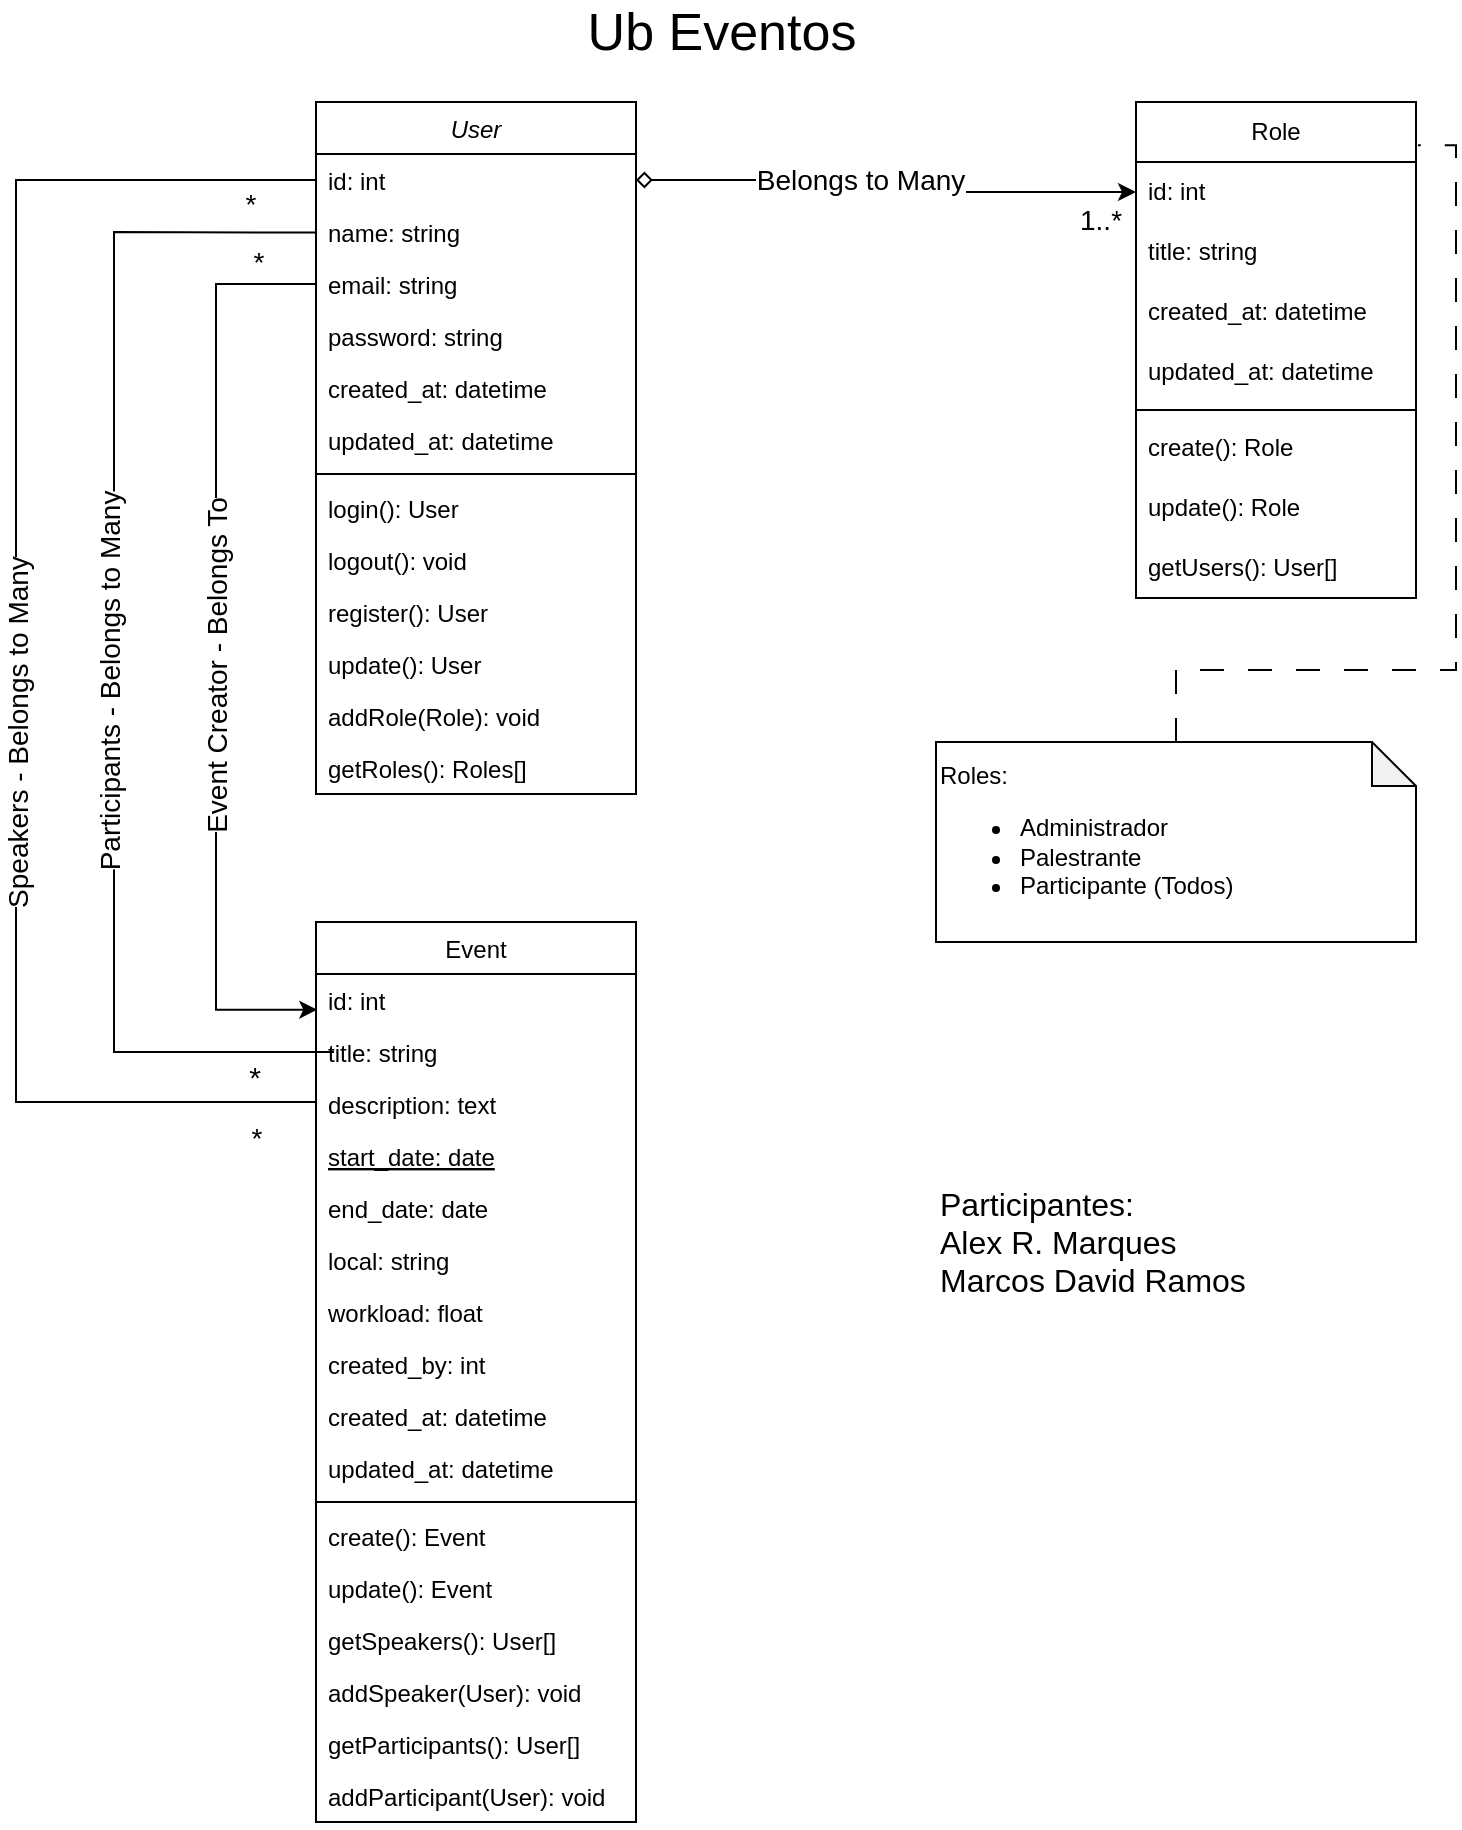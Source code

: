<mxfile version="24.6.4" type="device">
  <diagram id="C5RBs43oDa-KdzZeNtuy" name="Page-1">
    <mxGraphModel dx="1448" dy="986" grid="1" gridSize="10" guides="1" tooltips="1" connect="1" arrows="1" fold="1" page="1" pageScale="1" pageWidth="827" pageHeight="1169" math="0" shadow="0">
      <root>
        <mxCell id="WIyWlLk6GJQsqaUBKTNV-0" />
        <mxCell id="WIyWlLk6GJQsqaUBKTNV-1" parent="WIyWlLk6GJQsqaUBKTNV-0" />
        <mxCell id="zkfFHV4jXpPFQw0GAbJ--0" value="User" style="swimlane;fontStyle=2;align=center;verticalAlign=top;childLayout=stackLayout;horizontal=1;startSize=26;horizontalStack=0;resizeParent=1;resizeLast=0;collapsible=1;marginBottom=0;rounded=0;shadow=0;strokeWidth=1;" parent="WIyWlLk6GJQsqaUBKTNV-1" vertex="1">
          <mxGeometry x="210" y="70" width="160" height="346" as="geometry">
            <mxRectangle x="230" y="140" width="160" height="26" as="alternateBounds" />
          </mxGeometry>
        </mxCell>
        <mxCell id="zkfFHV4jXpPFQw0GAbJ--1" value="id: int" style="text;align=left;verticalAlign=top;spacingLeft=4;spacingRight=4;overflow=hidden;rotatable=0;points=[[0,0.5],[1,0.5]];portConstraint=eastwest;" parent="zkfFHV4jXpPFQw0GAbJ--0" vertex="1">
          <mxGeometry y="26" width="160" height="26" as="geometry" />
        </mxCell>
        <mxCell id="hptrF-8l9fAdyd81blXY-13" value="name: string" style="text;align=left;verticalAlign=top;spacingLeft=4;spacingRight=4;overflow=hidden;rotatable=0;points=[[0,0.5],[1,0.5]];portConstraint=eastwest;" parent="zkfFHV4jXpPFQw0GAbJ--0" vertex="1">
          <mxGeometry y="52" width="160" height="26" as="geometry" />
        </mxCell>
        <mxCell id="zkfFHV4jXpPFQw0GAbJ--2" value="email: string" style="text;align=left;verticalAlign=top;spacingLeft=4;spacingRight=4;overflow=hidden;rotatable=0;points=[[0,0.5],[1,0.5]];portConstraint=eastwest;rounded=0;shadow=0;html=0;" parent="zkfFHV4jXpPFQw0GAbJ--0" vertex="1">
          <mxGeometry y="78" width="160" height="26" as="geometry" />
        </mxCell>
        <mxCell id="zkfFHV4jXpPFQw0GAbJ--3" value="password: string" style="text;align=left;verticalAlign=top;spacingLeft=4;spacingRight=4;overflow=hidden;rotatable=0;points=[[0,0.5],[1,0.5]];portConstraint=eastwest;rounded=0;shadow=0;html=0;" parent="zkfFHV4jXpPFQw0GAbJ--0" vertex="1">
          <mxGeometry y="104" width="160" height="26" as="geometry" />
        </mxCell>
        <mxCell id="hptrF-8l9fAdyd81blXY-8" value="created_at: datetime" style="text;align=left;verticalAlign=top;spacingLeft=4;spacingRight=4;overflow=hidden;rotatable=0;points=[[0,0.5],[1,0.5]];portConstraint=eastwest;rounded=0;shadow=0;html=0;" parent="zkfFHV4jXpPFQw0GAbJ--0" vertex="1">
          <mxGeometry y="130" width="160" height="26" as="geometry" />
        </mxCell>
        <mxCell id="hptrF-8l9fAdyd81blXY-9" value="updated_at: datetime" style="text;align=left;verticalAlign=top;spacingLeft=4;spacingRight=4;overflow=hidden;rotatable=0;points=[[0,0.5],[1,0.5]];portConstraint=eastwest;rounded=0;shadow=0;html=0;" parent="zkfFHV4jXpPFQw0GAbJ--0" vertex="1">
          <mxGeometry y="156" width="160" height="26" as="geometry" />
        </mxCell>
        <mxCell id="AK9RqALLPh9BvOPKqEPe-2" value="" style="line;strokeWidth=1;fillColor=none;align=left;verticalAlign=middle;spacingTop=-1;spacingLeft=3;spacingRight=3;rotatable=0;labelPosition=right;points=[];portConstraint=eastwest;strokeColor=inherit;" vertex="1" parent="zkfFHV4jXpPFQw0GAbJ--0">
          <mxGeometry y="182" width="160" height="8" as="geometry" />
        </mxCell>
        <mxCell id="AK9RqALLPh9BvOPKqEPe-16" value="login(): User" style="text;align=left;verticalAlign=top;spacingLeft=4;spacingRight=4;overflow=hidden;rotatable=0;points=[[0,0.5],[1,0.5]];portConstraint=eastwest;rounded=0;shadow=0;html=0;" vertex="1" parent="zkfFHV4jXpPFQw0GAbJ--0">
          <mxGeometry y="190" width="160" height="26" as="geometry" />
        </mxCell>
        <mxCell id="AK9RqALLPh9BvOPKqEPe-17" value="logout(): void" style="text;align=left;verticalAlign=top;spacingLeft=4;spacingRight=4;overflow=hidden;rotatable=0;points=[[0,0.5],[1,0.5]];portConstraint=eastwest;rounded=0;shadow=0;html=0;" vertex="1" parent="zkfFHV4jXpPFQw0GAbJ--0">
          <mxGeometry y="216" width="160" height="26" as="geometry" />
        </mxCell>
        <mxCell id="AK9RqALLPh9BvOPKqEPe-18" value="register(): User" style="text;align=left;verticalAlign=top;spacingLeft=4;spacingRight=4;overflow=hidden;rotatable=0;points=[[0,0.5],[1,0.5]];portConstraint=eastwest;rounded=0;shadow=0;html=0;" vertex="1" parent="zkfFHV4jXpPFQw0GAbJ--0">
          <mxGeometry y="242" width="160" height="26" as="geometry" />
        </mxCell>
        <mxCell id="AK9RqALLPh9BvOPKqEPe-26" value="update(): User" style="text;align=left;verticalAlign=top;spacingLeft=4;spacingRight=4;overflow=hidden;rotatable=0;points=[[0,0.5],[1,0.5]];portConstraint=eastwest;rounded=0;shadow=0;html=0;" vertex="1" parent="zkfFHV4jXpPFQw0GAbJ--0">
          <mxGeometry y="268" width="160" height="26" as="geometry" />
        </mxCell>
        <mxCell id="AK9RqALLPh9BvOPKqEPe-22" value="addRole(Role): void" style="text;align=left;verticalAlign=top;spacingLeft=4;spacingRight=4;overflow=hidden;rotatable=0;points=[[0,0.5],[1,0.5]];portConstraint=eastwest;rounded=0;shadow=0;html=0;" vertex="1" parent="zkfFHV4jXpPFQw0GAbJ--0">
          <mxGeometry y="294" width="160" height="26" as="geometry" />
        </mxCell>
        <mxCell id="AK9RqALLPh9BvOPKqEPe-28" value="getRoles(): Roles[]" style="text;align=left;verticalAlign=top;spacingLeft=4;spacingRight=4;overflow=hidden;rotatable=0;points=[[0,0.5],[1,0.5]];portConstraint=eastwest;rounded=0;shadow=0;html=0;" vertex="1" parent="zkfFHV4jXpPFQw0GAbJ--0">
          <mxGeometry y="320" width="160" height="26" as="geometry" />
        </mxCell>
        <mxCell id="zkfFHV4jXpPFQw0GAbJ--6" value="Event" style="swimlane;fontStyle=0;align=center;verticalAlign=top;childLayout=stackLayout;horizontal=1;startSize=26;horizontalStack=0;resizeParent=1;resizeLast=0;collapsible=1;marginBottom=0;rounded=0;shadow=0;strokeWidth=1;" parent="WIyWlLk6GJQsqaUBKTNV-1" vertex="1">
          <mxGeometry x="210" y="480" width="160" height="450" as="geometry">
            <mxRectangle x="130" y="380" width="160" height="26" as="alternateBounds" />
          </mxGeometry>
        </mxCell>
        <mxCell id="hptrF-8l9fAdyd81blXY-14" value="id: int" style="text;align=left;verticalAlign=top;spacingLeft=4;spacingRight=4;overflow=hidden;rotatable=0;points=[[0,0.5],[1,0.5]];portConstraint=eastwest;" parent="zkfFHV4jXpPFQw0GAbJ--6" vertex="1">
          <mxGeometry y="26" width="160" height="26" as="geometry" />
        </mxCell>
        <mxCell id="zkfFHV4jXpPFQw0GAbJ--7" value="title: string" style="text;align=left;verticalAlign=top;spacingLeft=4;spacingRight=4;overflow=hidden;rotatable=0;points=[[0,0.5],[1,0.5]];portConstraint=eastwest;" parent="zkfFHV4jXpPFQw0GAbJ--6" vertex="1">
          <mxGeometry y="52" width="160" height="26" as="geometry" />
        </mxCell>
        <mxCell id="zkfFHV4jXpPFQw0GAbJ--8" value="description: text" style="text;align=left;verticalAlign=top;spacingLeft=4;spacingRight=4;overflow=hidden;rotatable=0;points=[[0,0.5],[1,0.5]];portConstraint=eastwest;rounded=0;shadow=0;html=0;" parent="zkfFHV4jXpPFQw0GAbJ--6" vertex="1">
          <mxGeometry y="78" width="160" height="26" as="geometry" />
        </mxCell>
        <mxCell id="zkfFHV4jXpPFQw0GAbJ--10" value="start_date: date" style="text;align=left;verticalAlign=top;spacingLeft=4;spacingRight=4;overflow=hidden;rotatable=0;points=[[0,0.5],[1,0.5]];portConstraint=eastwest;fontStyle=4" parent="zkfFHV4jXpPFQw0GAbJ--6" vertex="1">
          <mxGeometry y="104" width="160" height="26" as="geometry" />
        </mxCell>
        <mxCell id="zkfFHV4jXpPFQw0GAbJ--11" value="end_date: date" style="text;align=left;verticalAlign=top;spacingLeft=4;spacingRight=4;overflow=hidden;rotatable=0;points=[[0,0.5],[1,0.5]];portConstraint=eastwest;" parent="zkfFHV4jXpPFQw0GAbJ--6" vertex="1">
          <mxGeometry y="130" width="160" height="26" as="geometry" />
        </mxCell>
        <mxCell id="hptrF-8l9fAdyd81blXY-1" value="local: string" style="text;align=left;verticalAlign=top;spacingLeft=4;spacingRight=4;overflow=hidden;rotatable=0;points=[[0,0.5],[1,0.5]];portConstraint=eastwest;" parent="zkfFHV4jXpPFQw0GAbJ--6" vertex="1">
          <mxGeometry y="156" width="160" height="26" as="geometry" />
        </mxCell>
        <mxCell id="hptrF-8l9fAdyd81blXY-2" value="workload: float" style="text;align=left;verticalAlign=top;spacingLeft=4;spacingRight=4;overflow=hidden;rotatable=0;points=[[0,0.5],[1,0.5]];portConstraint=eastwest;" parent="zkfFHV4jXpPFQw0GAbJ--6" vertex="1">
          <mxGeometry y="182" width="160" height="26" as="geometry" />
        </mxCell>
        <mxCell id="hptrF-8l9fAdyd81blXY-12" value="created_by: int" style="text;align=left;verticalAlign=top;spacingLeft=4;spacingRight=4;overflow=hidden;rotatable=0;points=[[0,0.5],[1,0.5]];portConstraint=eastwest;" parent="zkfFHV4jXpPFQw0GAbJ--6" vertex="1">
          <mxGeometry y="208" width="160" height="26" as="geometry" />
        </mxCell>
        <mxCell id="hptrF-8l9fAdyd81blXY-10" value="created_at: datetime" style="text;align=left;verticalAlign=top;spacingLeft=4;spacingRight=4;overflow=hidden;rotatable=0;points=[[0,0.5],[1,0.5]];portConstraint=eastwest;" parent="zkfFHV4jXpPFQw0GAbJ--6" vertex="1">
          <mxGeometry y="234" width="160" height="26" as="geometry" />
        </mxCell>
        <mxCell id="hptrF-8l9fAdyd81blXY-11" value="updated_at: datetime" style="text;align=left;verticalAlign=top;spacingLeft=4;spacingRight=4;overflow=hidden;rotatable=0;points=[[0,0.5],[1,0.5]];portConstraint=eastwest;" parent="zkfFHV4jXpPFQw0GAbJ--6" vertex="1">
          <mxGeometry y="260" width="160" height="26" as="geometry" />
        </mxCell>
        <mxCell id="AK9RqALLPh9BvOPKqEPe-20" value="" style="line;strokeWidth=1;fillColor=none;align=left;verticalAlign=middle;spacingTop=-1;spacingLeft=3;spacingRight=3;rotatable=0;labelPosition=right;points=[];portConstraint=eastwest;strokeColor=inherit;" vertex="1" parent="zkfFHV4jXpPFQw0GAbJ--6">
          <mxGeometry y="286" width="160" height="8" as="geometry" />
        </mxCell>
        <mxCell id="AK9RqALLPh9BvOPKqEPe-36" value="create(): Event" style="text;align=left;verticalAlign=top;spacingLeft=4;spacingRight=4;overflow=hidden;rotatable=0;points=[[0,0.5],[1,0.5]];portConstraint=eastwest;rounded=0;shadow=0;html=0;" vertex="1" parent="zkfFHV4jXpPFQw0GAbJ--6">
          <mxGeometry y="294" width="160" height="26" as="geometry" />
        </mxCell>
        <mxCell id="AK9RqALLPh9BvOPKqEPe-37" value="update(): Event" style="text;align=left;verticalAlign=top;spacingLeft=4;spacingRight=4;overflow=hidden;rotatable=0;points=[[0,0.5],[1,0.5]];portConstraint=eastwest;rounded=0;shadow=0;html=0;" vertex="1" parent="zkfFHV4jXpPFQw0GAbJ--6">
          <mxGeometry y="320" width="160" height="26" as="geometry" />
        </mxCell>
        <mxCell id="AK9RqALLPh9BvOPKqEPe-21" value="getSpeakers(): User[]" style="text;align=left;verticalAlign=top;spacingLeft=4;spacingRight=4;overflow=hidden;rotatable=0;points=[[0,0.5],[1,0.5]];portConstraint=eastwest;rounded=0;shadow=0;html=0;" vertex="1" parent="zkfFHV4jXpPFQw0GAbJ--6">
          <mxGeometry y="346" width="160" height="26" as="geometry" />
        </mxCell>
        <mxCell id="AK9RqALLPh9BvOPKqEPe-29" value="addSpeaker(User): void" style="text;align=left;verticalAlign=top;spacingLeft=4;spacingRight=4;overflow=hidden;rotatable=0;points=[[0,0.5],[1,0.5]];portConstraint=eastwest;rounded=0;shadow=0;html=0;" vertex="1" parent="zkfFHV4jXpPFQw0GAbJ--6">
          <mxGeometry y="372" width="160" height="26" as="geometry" />
        </mxCell>
        <mxCell id="AK9RqALLPh9BvOPKqEPe-31" value="getParticipants(): User[]" style="text;align=left;verticalAlign=top;spacingLeft=4;spacingRight=4;overflow=hidden;rotatable=0;points=[[0,0.5],[1,0.5]];portConstraint=eastwest;rounded=0;shadow=0;html=0;" vertex="1" parent="zkfFHV4jXpPFQw0GAbJ--6">
          <mxGeometry y="398" width="160" height="26" as="geometry" />
        </mxCell>
        <mxCell id="AK9RqALLPh9BvOPKqEPe-30" value="addParticipant(User): void" style="text;align=left;verticalAlign=top;spacingLeft=4;spacingRight=4;overflow=hidden;rotatable=0;points=[[0,0.5],[1,0.5]];portConstraint=eastwest;rounded=0;shadow=0;html=0;" vertex="1" parent="zkfFHV4jXpPFQw0GAbJ--6">
          <mxGeometry y="424" width="160" height="26" as="geometry" />
        </mxCell>
        <mxCell id="hptrF-8l9fAdyd81blXY-15" style="edgeStyle=orthogonalEdgeStyle;rounded=0;orthogonalLoop=1;jettySize=auto;html=1;exitX=0;exitY=0.5;exitDx=0;exitDy=0;endArrow=none;endFill=0;entryX=0;entryY=0.5;entryDx=0;entryDy=0;" parent="WIyWlLk6GJQsqaUBKTNV-1" source="zkfFHV4jXpPFQw0GAbJ--1" target="zkfFHV4jXpPFQw0GAbJ--8" edge="1">
          <mxGeometry relative="1" as="geometry">
            <mxPoint x="180" y="706" as="targetPoint" />
            <Array as="points">
              <mxPoint x="60" y="109" />
              <mxPoint x="60" y="570" />
            </Array>
            <mxPoint x="180" y="210" as="sourcePoint" />
          </mxGeometry>
        </mxCell>
        <mxCell id="hptrF-8l9fAdyd81blXY-16" value="Speakers - Belongs to Many" style="edgeLabel;html=1;align=center;verticalAlign=middle;resizable=0;points=[];rotation=270;fontSize=14;" parent="hptrF-8l9fAdyd81blXY-15" vertex="1" connectable="0">
          <mxGeometry x="0.119" y="1" relative="1" as="geometry">
            <mxPoint as="offset" />
          </mxGeometry>
        </mxCell>
        <mxCell id="hptrF-8l9fAdyd81blXY-18" value="*" style="edgeLabel;html=1;align=center;verticalAlign=top;resizable=0;points=[];fontSize=14;" parent="hptrF-8l9fAdyd81blXY-15" vertex="1" connectable="0">
          <mxGeometry x="0.917" y="-3" relative="1" as="geometry">
            <mxPoint as="offset" />
          </mxGeometry>
        </mxCell>
        <mxCell id="hptrF-8l9fAdyd81blXY-19" value="*" style="edgeLabel;html=1;align=center;verticalAlign=top;resizable=0;points=[];fontSize=14;" parent="hptrF-8l9fAdyd81blXY-15" vertex="1" connectable="0">
          <mxGeometry x="-0.912" y="-3" relative="1" as="geometry">
            <mxPoint as="offset" />
          </mxGeometry>
        </mxCell>
        <mxCell id="hptrF-8l9fAdyd81blXY-21" value="Roles:&lt;div&gt;&lt;ul&gt;&lt;li&gt;Administrador&lt;/li&gt;&lt;li&gt;Palestrante&lt;/li&gt;&lt;li&gt;Participante (Todos)&lt;/li&gt;&lt;/ul&gt;&lt;/div&gt;" style="shape=note;whiteSpace=wrap;html=1;backgroundOutline=1;darkOpacity=0.05;size=22;align=left;" parent="WIyWlLk6GJQsqaUBKTNV-1" vertex="1">
          <mxGeometry x="520" y="390" width="240" height="100" as="geometry" />
        </mxCell>
        <mxCell id="hptrF-8l9fAdyd81blXY-23" style="edgeStyle=orthogonalEdgeStyle;rounded=0;orthogonalLoop=1;jettySize=auto;html=1;endArrow=none;endFill=0;entryX=0;entryY=0.5;entryDx=0;entryDy=0;exitX=0.008;exitY=0.511;exitDx=0;exitDy=0;exitPerimeter=0;" parent="WIyWlLk6GJQsqaUBKTNV-1" edge="1">
          <mxGeometry relative="1" as="geometry">
            <mxPoint x="210.28" y="135.286" as="sourcePoint" />
            <mxPoint x="219" y="545" as="targetPoint" />
            <Array as="points">
              <mxPoint x="199" y="135" />
              <mxPoint x="109" y="135" />
              <mxPoint x="109" y="545" />
            </Array>
          </mxGeometry>
        </mxCell>
        <mxCell id="hptrF-8l9fAdyd81blXY-24" value="Participants - Belongs to Many" style="edgeLabel;html=1;align=center;verticalAlign=middle;resizable=0;points=[];rotation=270;fontSize=14;" parent="hptrF-8l9fAdyd81blXY-23" vertex="1" connectable="0">
          <mxGeometry x="0.049" y="-2" relative="1" as="geometry">
            <mxPoint as="offset" />
          </mxGeometry>
        </mxCell>
        <mxCell id="hptrF-8l9fAdyd81blXY-25" value="*" style="edgeLabel;html=1;align=center;verticalAlign=top;resizable=0;points=[];fontSize=15;" parent="hptrF-8l9fAdyd81blXY-23" vertex="1" connectable="0">
          <mxGeometry x="0.87" y="3" relative="1" as="geometry">
            <mxPoint as="offset" />
          </mxGeometry>
        </mxCell>
        <mxCell id="hptrF-8l9fAdyd81blXY-26" value="*" style="edgeLabel;html=1;align=center;verticalAlign=top;resizable=0;points=[];fontSize=14;" parent="hptrF-8l9fAdyd81blXY-23" vertex="1" connectable="0">
          <mxGeometry x="-0.903" relative="1" as="geometry">
            <mxPoint as="offset" />
          </mxGeometry>
        </mxCell>
        <mxCell id="hptrF-8l9fAdyd81blXY-27" value="Role" style="swimlane;fontStyle=0;childLayout=stackLayout;horizontal=1;startSize=30;horizontalStack=0;resizeParent=1;resizeParentMax=0;resizeLast=0;collapsible=1;marginBottom=0;whiteSpace=wrap;html=1;" parent="WIyWlLk6GJQsqaUBKTNV-1" vertex="1">
          <mxGeometry x="620" y="70" width="140" height="248" as="geometry" />
        </mxCell>
        <mxCell id="hptrF-8l9fAdyd81blXY-28" value="id: int" style="text;strokeColor=none;fillColor=none;align=left;verticalAlign=middle;spacingLeft=4;spacingRight=4;overflow=hidden;points=[[0,0.5],[1,0.5]];portConstraint=eastwest;rotatable=0;whiteSpace=wrap;html=1;" parent="hptrF-8l9fAdyd81blXY-27" vertex="1">
          <mxGeometry y="30" width="140" height="30" as="geometry" />
        </mxCell>
        <mxCell id="hptrF-8l9fAdyd81blXY-29" value="title: string" style="text;strokeColor=none;fillColor=none;align=left;verticalAlign=middle;spacingLeft=4;spacingRight=4;overflow=hidden;points=[[0,0.5],[1,0.5]];portConstraint=eastwest;rotatable=0;whiteSpace=wrap;html=1;" parent="hptrF-8l9fAdyd81blXY-27" vertex="1">
          <mxGeometry y="60" width="140" height="30" as="geometry" />
        </mxCell>
        <mxCell id="hptrF-8l9fAdyd81blXY-30" value="created_at: datetime" style="text;strokeColor=none;fillColor=none;align=left;verticalAlign=middle;spacingLeft=4;spacingRight=4;overflow=hidden;points=[[0,0.5],[1,0.5]];portConstraint=eastwest;rotatable=0;whiteSpace=wrap;html=1;" parent="hptrF-8l9fAdyd81blXY-27" vertex="1">
          <mxGeometry y="90" width="140" height="30" as="geometry" />
        </mxCell>
        <mxCell id="hptrF-8l9fAdyd81blXY-31" value="updated_at: datetime" style="text;strokeColor=none;fillColor=none;align=left;verticalAlign=middle;spacingLeft=4;spacingRight=4;overflow=hidden;points=[[0,0.5],[1,0.5]];portConstraint=eastwest;rotatable=0;whiteSpace=wrap;html=1;" parent="hptrF-8l9fAdyd81blXY-27" vertex="1">
          <mxGeometry y="120" width="140" height="30" as="geometry" />
        </mxCell>
        <mxCell id="AK9RqALLPh9BvOPKqEPe-23" value="" style="line;strokeWidth=1;fillColor=none;align=left;verticalAlign=middle;spacingTop=-1;spacingLeft=3;spacingRight=3;rotatable=0;labelPosition=right;points=[];portConstraint=eastwest;strokeColor=inherit;" vertex="1" parent="hptrF-8l9fAdyd81blXY-27">
          <mxGeometry y="150" width="140" height="8" as="geometry" />
        </mxCell>
        <mxCell id="AK9RqALLPh9BvOPKqEPe-24" value="create(): Role" style="text;strokeColor=none;fillColor=none;align=left;verticalAlign=middle;spacingLeft=4;spacingRight=4;overflow=hidden;points=[[0,0.5],[1,0.5]];portConstraint=eastwest;rotatable=0;whiteSpace=wrap;html=1;" vertex="1" parent="hptrF-8l9fAdyd81blXY-27">
          <mxGeometry y="158" width="140" height="30" as="geometry" />
        </mxCell>
        <mxCell id="AK9RqALLPh9BvOPKqEPe-25" value="update(): Role" style="text;strokeColor=none;fillColor=none;align=left;verticalAlign=middle;spacingLeft=4;spacingRight=4;overflow=hidden;points=[[0,0.5],[1,0.5]];portConstraint=eastwest;rotatable=0;whiteSpace=wrap;html=1;" vertex="1" parent="hptrF-8l9fAdyd81blXY-27">
          <mxGeometry y="188" width="140" height="30" as="geometry" />
        </mxCell>
        <mxCell id="AK9RqALLPh9BvOPKqEPe-27" value="getUsers(): User[]" style="text;strokeColor=none;fillColor=none;align=left;verticalAlign=middle;spacingLeft=4;spacingRight=4;overflow=hidden;points=[[0,0.5],[1,0.5]];portConstraint=eastwest;rotatable=0;whiteSpace=wrap;html=1;" vertex="1" parent="hptrF-8l9fAdyd81blXY-27">
          <mxGeometry y="218" width="140" height="30" as="geometry" />
        </mxCell>
        <mxCell id="hptrF-8l9fAdyd81blXY-36" style="edgeStyle=orthogonalEdgeStyle;rounded=0;orthogonalLoop=1;jettySize=auto;html=1;exitX=0.5;exitY=0;exitDx=0;exitDy=0;exitPerimeter=0;entryX=1.007;entryY=0.087;entryDx=0;entryDy=0;entryPerimeter=0;dashed=1;dashPattern=12 12;endArrow=none;endFill=0;" parent="WIyWlLk6GJQsqaUBKTNV-1" source="hptrF-8l9fAdyd81blXY-21" target="hptrF-8l9fAdyd81blXY-27" edge="1">
          <mxGeometry relative="1" as="geometry" />
        </mxCell>
        <mxCell id="AK9RqALLPh9BvOPKqEPe-33" style="edgeStyle=orthogonalEdgeStyle;rounded=0;orthogonalLoop=1;jettySize=auto;html=1;entryX=0.004;entryY=0.687;entryDx=0;entryDy=0;entryPerimeter=0;" edge="1" parent="WIyWlLk6GJQsqaUBKTNV-1" source="zkfFHV4jXpPFQw0GAbJ--2" target="hptrF-8l9fAdyd81blXY-14">
          <mxGeometry relative="1" as="geometry">
            <Array as="points">
              <mxPoint x="160" y="161" />
              <mxPoint x="160" y="524" />
            </Array>
          </mxGeometry>
        </mxCell>
        <mxCell id="AK9RqALLPh9BvOPKqEPe-34" value="Event Creator - Belongs To" style="edgeLabel;html=1;align=center;verticalAlign=middle;resizable=0;points=[];rotation=270;fontSize=14;" vertex="1" connectable="0" parent="AK9RqALLPh9BvOPKqEPe-33">
          <mxGeometry x="0.04" relative="1" as="geometry">
            <mxPoint as="offset" />
          </mxGeometry>
        </mxCell>
        <mxCell id="AK9RqALLPh9BvOPKqEPe-38" style="edgeStyle=orthogonalEdgeStyle;rounded=0;orthogonalLoop=1;jettySize=auto;html=1;exitX=1;exitY=0.5;exitDx=0;exitDy=0;entryX=0;entryY=0.5;entryDx=0;entryDy=0;startArrow=diamond;startFill=0;" edge="1" parent="WIyWlLk6GJQsqaUBKTNV-1" source="zkfFHV4jXpPFQw0GAbJ--1" target="hptrF-8l9fAdyd81blXY-28">
          <mxGeometry relative="1" as="geometry" />
        </mxCell>
        <mxCell id="AK9RqALLPh9BvOPKqEPe-39" value="&lt;span style=&quot;font-size: 14px;&quot;&gt;Belongs to Many&lt;/span&gt;" style="edgeLabel;html=1;align=center;verticalAlign=middle;resizable=0;points=[];" vertex="1" connectable="0" parent="AK9RqALLPh9BvOPKqEPe-38">
          <mxGeometry x="-0.128" relative="1" as="geometry">
            <mxPoint as="offset" />
          </mxGeometry>
        </mxCell>
        <mxCell id="AK9RqALLPh9BvOPKqEPe-40" value="1..*" style="edgeLabel;html=1;align=center;verticalAlign=top;resizable=0;points=[];fontSize=14;" vertex="1" connectable="0" parent="AK9RqALLPh9BvOPKqEPe-38">
          <mxGeometry x="0.856" y="1" relative="1" as="geometry">
            <mxPoint as="offset" />
          </mxGeometry>
        </mxCell>
        <mxCell id="AK9RqALLPh9BvOPKqEPe-41" value="Ub Eventos" style="text;html=1;align=center;verticalAlign=middle;whiteSpace=wrap;rounded=0;fontSize=26;" vertex="1" parent="WIyWlLk6GJQsqaUBKTNV-1">
          <mxGeometry x="263" y="20" width="300" height="30" as="geometry" />
        </mxCell>
        <mxCell id="AK9RqALLPh9BvOPKqEPe-42" value="Participantes:&lt;div style=&quot;font-size: 16px;&quot;&gt;Alex R. Marques&lt;/div&gt;&lt;div style=&quot;font-size: 16px;&quot;&gt;Marcos David Ramos&lt;/div&gt;" style="text;html=1;align=left;verticalAlign=middle;whiteSpace=wrap;rounded=0;fontSize=16;" vertex="1" parent="WIyWlLk6GJQsqaUBKTNV-1">
          <mxGeometry x="520" y="590" width="200" height="100" as="geometry" />
        </mxCell>
      </root>
    </mxGraphModel>
  </diagram>
</mxfile>
